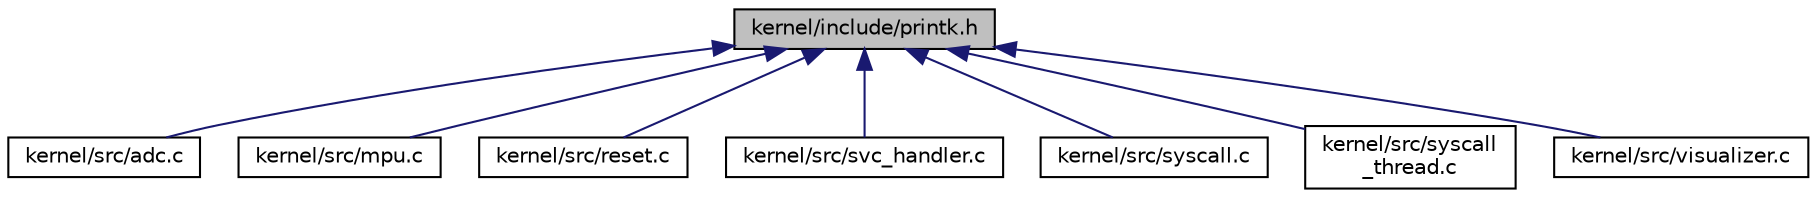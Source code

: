digraph "kernel/include/printk.h"
{
 // LATEX_PDF_SIZE
  edge [fontname="Helvetica",fontsize="10",labelfontname="Helvetica",labelfontsize="10"];
  node [fontname="Helvetica",fontsize="10",shape=record];
  Node1 [label="kernel/include/printk.h",height=0.2,width=0.4,color="black", fillcolor="grey75", style="filled", fontcolor="black",tooltip="formatted printing in kernel-space using rtt"];
  Node1 -> Node2 [dir="back",color="midnightblue",fontsize="10",style="solid",fontname="Helvetica"];
  Node2 [label="kernel/src/adc.c",height=0.2,width=0.4,color="black", fillcolor="white", style="filled",URL="$adc_8c.html",tooltip="ADC driver implementation."];
  Node1 -> Node3 [dir="back",color="midnightblue",fontsize="10",style="solid",fontname="Helvetica"];
  Node3 [label="kernel/src/mpu.c",height=0.2,width=0.4,color="black", fillcolor="white", style="filled",URL="$mpu_8c.html",tooltip="implementation of memory protection for lab 4"];
  Node1 -> Node4 [dir="back",color="midnightblue",fontsize="10",style="solid",fontname="Helvetica"];
  Node4 [label="kernel/src/reset.c",height=0.2,width=0.4,color="black", fillcolor="white", style="filled",URL="$reset_8c.html",tooltip="implementation of pin reset"];
  Node1 -> Node5 [dir="back",color="midnightblue",fontsize="10",style="solid",fontname="Helvetica"];
  Node5 [label="kernel/src/svc_handler.c",height=0.2,width=0.4,color="black", fillcolor="white", style="filled",URL="$svc__handler_8c.html",tooltip="implementation of basic and custom SVC calls"];
  Node1 -> Node6 [dir="back",color="midnightblue",fontsize="10",style="solid",fontname="Helvetica"];
  Node6 [label="kernel/src/syscall.c",height=0.2,width=0.4,color="black", fillcolor="white", style="filled",URL="$syscall_8c.html",tooltip="base syscall implementations for Lab 4 tasks"];
  Node1 -> Node7 [dir="back",color="midnightblue",fontsize="10",style="solid",fontname="Helvetica"];
  Node7 [label="kernel/src/syscall\l_thread.c",height=0.2,width=0.4,color="black", fillcolor="white", style="filled",URL="$syscall__thread_8c.html",tooltip="thread syscall implementation for lab 4"];
  Node1 -> Node8 [dir="back",color="midnightblue",fontsize="10",style="solid",fontname="Helvetica"];
  Node8 [label="kernel/src/visualizer.c",height=0.2,width=0.4,color="black", fillcolor="white", style="filled",URL="$visualizer_8c.html",tooltip="implementation of color visualizer"];
}
